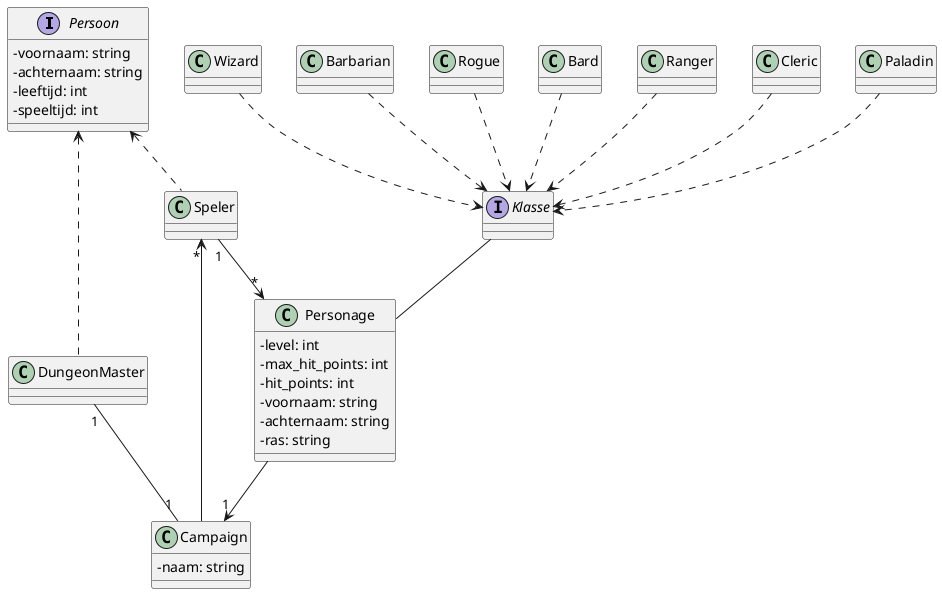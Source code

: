 @startuml Command
skinparam ClassAttributeIconSize 0

interface Persoon{
    -voornaam: string
    -achternaam: string
    -leeftijd: int
    -speeltijd: int
}

class DungeonMaster{}
class Speler{}
class Campaign{
    -naam: string
}

DungeonMaster .up.> Persoon
Speler .up.>Persoon
DungeonMaster "1"--"1" Campaign
Speler "*"<-- Campaign

class Personage{
    -level: int
    -max_hit_points: int
    -hit_points: int
    -voornaam: string
    -achternaam: string
    -ras: string
}
Speler "1"-->"*" Personage
Personage -->"1" Campaign

interface Klasse{}
Personage -up- Klasse

Wizard ..> Klasse
Barbarian ..> Klasse
Rogue ..> Klasse
Bard ..> Klasse
Ranger ..> Klasse
Cleric ..> Klasse
Paladin ..> Klasse

@enduml